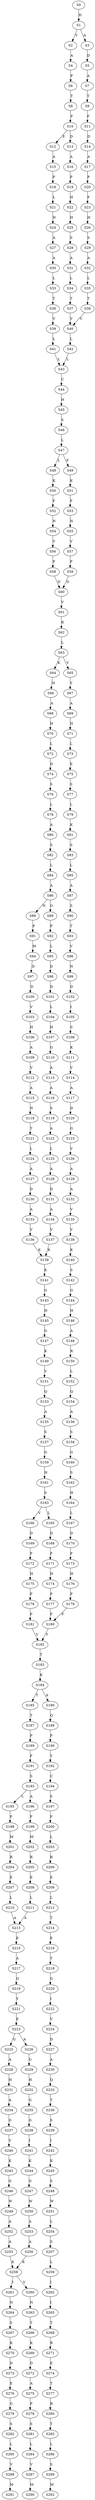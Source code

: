 strict digraph  {
	S0 -> S1 [ label = H ];
	S1 -> S2 [ label = V ];
	S1 -> S3 [ label = A ];
	S2 -> S4 [ label = A ];
	S3 -> S5 [ label = D ];
	S4 -> S6 [ label = P ];
	S5 -> S7 [ label = A ];
	S6 -> S8 [ label = T ];
	S7 -> S9 [ label = T ];
	S8 -> S10 [ label = F ];
	S9 -> S11 [ label = F ];
	S10 -> S12 [ label = E ];
	S10 -> S13 [ label = D ];
	S11 -> S14 [ label = D ];
	S12 -> S15 [ label = A ];
	S13 -> S16 [ label = A ];
	S14 -> S17 [ label = A ];
	S15 -> S18 [ label = P ];
	S16 -> S19 [ label = P ];
	S17 -> S20 [ label = P ];
	S18 -> S21 [ label = L ];
	S19 -> S22 [ label = H ];
	S20 -> S23 [ label = F ];
	S21 -> S24 [ label = H ];
	S22 -> S25 [ label = H ];
	S23 -> S26 [ label = H ];
	S24 -> S27 [ label = A ];
	S25 -> S28 [ label = S ];
	S26 -> S29 [ label = S ];
	S27 -> S30 [ label = A ];
	S28 -> S31 [ label = A ];
	S29 -> S32 [ label = A ];
	S30 -> S33 [ label = L ];
	S31 -> S34 [ label = L ];
	S32 -> S35 [ label = L ];
	S33 -> S36 [ label = T ];
	S34 -> S37 [ label = T ];
	S35 -> S38 [ label = T ];
	S36 -> S39 [ label = V ];
	S37 -> S40 [ label = V ];
	S38 -> S40 [ label = V ];
	S39 -> S41 [ label = L ];
	S40 -> S42 [ label = L ];
	S41 -> S43 [ label = L ];
	S42 -> S43 [ label = L ];
	S43 -> S44 [ label = C ];
	S44 -> S45 [ label = H ];
	S45 -> S46 [ label = S ];
	S46 -> S47 [ label = L ];
	S47 -> S48 [ label = L ];
	S47 -> S49 [ label = F ];
	S48 -> S50 [ label = K ];
	S49 -> S51 [ label = K ];
	S50 -> S52 [ label = F ];
	S51 -> S53 [ label = F ];
	S52 -> S54 [ label = N ];
	S53 -> S55 [ label = N ];
	S54 -> S56 [ label = V ];
	S55 -> S57 [ label = V ];
	S56 -> S58 [ label = P ];
	S57 -> S59 [ label = P ];
	S58 -> S60 [ label = D ];
	S59 -> S60 [ label = D ];
	S60 -> S61 [ label = V ];
	S61 -> S62 [ label = R ];
	S62 -> S63 [ label = L ];
	S63 -> S64 [ label = K ];
	S63 -> S65 [ label = V ];
	S64 -> S66 [ label = H ];
	S65 -> S67 [ label = Y ];
	S66 -> S68 [ label = A ];
	S67 -> S69 [ label = A ];
	S68 -> S70 [ label = H ];
	S69 -> S71 [ label = H ];
	S70 -> S72 [ label = L ];
	S71 -> S73 [ label = L ];
	S72 -> S74 [ label = D ];
	S73 -> S75 [ label = E ];
	S74 -> S76 [ label = S ];
	S75 -> S77 [ label = S ];
	S76 -> S78 [ label = L ];
	S77 -> S79 [ label = L ];
	S78 -> S80 [ label = A ];
	S79 -> S81 [ label = K ];
	S80 -> S82 [ label = S ];
	S81 -> S83 [ label = S ];
	S82 -> S84 [ label = L ];
	S83 -> S85 [ label = L ];
	S84 -> S86 [ label = A ];
	S85 -> S87 [ label = A ];
	S86 -> S88 [ label = N ];
	S86 -> S89 [ label = G ];
	S87 -> S90 [ label = S ];
	S88 -> S91 [ label = P ];
	S89 -> S92 [ label = P ];
	S90 -> S93 [ label = T ];
	S91 -> S94 [ label = M ];
	S92 -> S95 [ label = L ];
	S93 -> S96 [ label = V ];
	S94 -> S97 [ label = D ];
	S95 -> S98 [ label = D ];
	S96 -> S99 [ label = N ];
	S97 -> S100 [ label = D ];
	S98 -> S101 [ label = D ];
	S99 -> S102 [ label = D ];
	S100 -> S103 [ label = V ];
	S101 -> S104 [ label = L ];
	S102 -> S105 [ label = I ];
	S103 -> S106 [ label = H ];
	S104 -> S107 [ label = H ];
	S105 -> S108 [ label = S ];
	S106 -> S109 [ label = A ];
	S107 -> S110 [ label = G ];
	S108 -> S111 [ label = K ];
	S109 -> S112 [ label = V ];
	S110 -> S113 [ label = A ];
	S111 -> S114 [ label = V ];
	S112 -> S115 [ label = A ];
	S113 -> S116 [ label = A ];
	S114 -> S117 [ label = A ];
	S115 -> S118 [ label = N ];
	S116 -> S119 [ label = S ];
	S117 -> S120 [ label = D ];
	S118 -> S121 [ label = T ];
	S119 -> S122 [ label = A ];
	S120 -> S123 [ label = G ];
	S121 -> S124 [ label = L ];
	S122 -> S125 [ label = L ];
	S123 -> S126 [ label = V ];
	S124 -> S127 [ label = A ];
	S125 -> S128 [ label = A ];
	S126 -> S129 [ label = A ];
	S127 -> S130 [ label = D ];
	S128 -> S131 [ label = D ];
	S129 -> S132 [ label = A ];
	S130 -> S133 [ label = A ];
	S131 -> S134 [ label = A ];
	S132 -> S135 [ label = V ];
	S133 -> S136 [ label = V ];
	S134 -> S137 [ label = V ];
	S135 -> S138 [ label = V ];
	S136 -> S139 [ label = K ];
	S137 -> S139 [ label = K ];
	S138 -> S140 [ label = K ];
	S139 -> S141 [ label = K ];
	S140 -> S142 [ label = S ];
	S141 -> S143 [ label = G ];
	S142 -> S144 [ label = G ];
	S143 -> S145 [ label = H ];
	S144 -> S146 [ label = H ];
	S145 -> S147 [ label = G ];
	S146 -> S148 [ label = A ];
	S147 -> S149 [ label = K ];
	S148 -> S150 [ label = R ];
	S149 -> S151 [ label = V ];
	S150 -> S152 [ label = L ];
	S151 -> S153 [ label = Q ];
	S152 -> S154 [ label = Q ];
	S153 -> S155 [ label = A ];
	S154 -> S156 [ label = A ];
	S155 -> S157 [ label = S ];
	S156 -> S158 [ label = S ];
	S157 -> S159 [ label = G ];
	S158 -> S160 [ label = G ];
	S159 -> S161 [ label = H ];
	S160 -> S162 [ label = S ];
	S161 -> S163 [ label = S ];
	S162 -> S164 [ label = H ];
	S163 -> S165 [ label = L ];
	S163 -> S166 [ label = V ];
	S164 -> S167 [ label = L ];
	S165 -> S168 [ label = D ];
	S166 -> S169 [ label = D ];
	S167 -> S170 [ label = D ];
	S168 -> S171 [ label = F ];
	S169 -> S172 [ label = F ];
	S170 -> S173 [ label = F ];
	S171 -> S174 [ label = H ];
	S172 -> S175 [ label = H ];
	S173 -> S176 [ label = H ];
	S174 -> S177 [ label = P ];
	S175 -> S178 [ label = P ];
	S176 -> S179 [ label = P ];
	S177 -> S180 [ label = F ];
	S178 -> S181 [ label = F ];
	S179 -> S180 [ label = F ];
	S180 -> S182 [ label = Y ];
	S181 -> S182 [ label = Y ];
	S182 -> S183 [ label = T ];
	S183 -> S184 [ label = K ];
	S184 -> S185 [ label = T ];
	S184 -> S186 [ label = A ];
	S185 -> S187 [ label = T ];
	S186 -> S188 [ label = Q ];
	S187 -> S189 [ label = P ];
	S188 -> S190 [ label = P ];
	S189 -> S191 [ label = F ];
	S190 -> S192 [ label = Y ];
	S191 -> S193 [ label = S ];
	S192 -> S194 [ label = C ];
	S193 -> S195 [ label = L ];
	S193 -> S196 [ label = A ];
	S194 -> S197 [ label = S ];
	S195 -> S198 [ label = F ];
	S196 -> S199 [ label = F ];
	S197 -> S200 [ label = F ];
	S198 -> S201 [ label = M ];
	S199 -> S202 [ label = M ];
	S200 -> S203 [ label = L ];
	S201 -> S204 [ label = R ];
	S202 -> S205 [ label = R ];
	S203 -> S206 [ label = R ];
	S204 -> S207 [ label = E ];
	S205 -> S208 [ label = E ];
	S206 -> S209 [ label = E ];
	S207 -> S210 [ label = L ];
	S208 -> S211 [ label = L ];
	S209 -> S212 [ label = L ];
	S210 -> S213 [ label = A ];
	S211 -> S213 [ label = A ];
	S212 -> S214 [ label = T ];
	S213 -> S215 [ label = E ];
	S214 -> S216 [ label = E ];
	S215 -> S217 [ label = A ];
	S216 -> S218 [ label = T ];
	S217 -> S219 [ label = G ];
	S218 -> S220 [ label = G ];
	S219 -> S221 [ label = Y ];
	S220 -> S222 [ label = I ];
	S221 -> S223 [ label = E ];
	S222 -> S224 [ label = V ];
	S223 -> S225 [ label = G ];
	S223 -> S226 [ label = A ];
	S224 -> S227 [ label = D ];
	S225 -> S228 [ label = A ];
	S226 -> S229 [ label = G ];
	S227 -> S230 [ label = A ];
	S228 -> S231 [ label = H ];
	S229 -> S232 [ label = H ];
	S230 -> S233 [ label = Q ];
	S231 -> S234 [ label = A ];
	S232 -> S235 [ label = G ];
	S233 -> S236 [ label = T ];
	S234 -> S237 [ label = G ];
	S235 -> S238 [ label = G ];
	S236 -> S239 [ label = S ];
	S237 -> S240 [ label = V ];
	S238 -> S241 [ label = I ];
	S239 -> S242 [ label = I ];
	S240 -> S243 [ label = K ];
	S241 -> S244 [ label = K ];
	S242 -> S245 [ label = K ];
	S243 -> S246 [ label = G ];
	S244 -> S247 [ label = G ];
	S245 -> S248 [ label = S ];
	S246 -> S249 [ label = W ];
	S247 -> S250 [ label = W ];
	S248 -> S251 [ label = W ];
	S249 -> S252 [ label = A ];
	S250 -> S253 [ label = A ];
	S251 -> S254 [ label = L ];
	S252 -> S255 [ label = A ];
	S253 -> S256 [ label = A ];
	S254 -> S257 [ label = S ];
	S255 -> S258 [ label = K ];
	S256 -> S258 [ label = K ];
	S257 -> S259 [ label = L ];
	S258 -> S260 [ label = V ];
	S258 -> S261 [ label = I ];
	S259 -> S262 [ label = I ];
	S260 -> S263 [ label = N ];
	S261 -> S264 [ label = N ];
	S262 -> S265 [ label = I ];
	S263 -> S266 [ label = T ];
	S264 -> S267 [ label = S ];
	S265 -> S268 [ label = T ];
	S266 -> S269 [ label = K ];
	S267 -> S270 [ label = K ];
	S268 -> S271 [ label = R ];
	S269 -> S272 [ label = D ];
	S270 -> S273 [ label = D ];
	S271 -> S274 [ label = E ];
	S272 -> S275 [ label = A ];
	S273 -> S276 [ label = E ];
	S274 -> S277 [ label = T ];
	S275 -> S278 [ label = P ];
	S276 -> S279 [ label = G ];
	S277 -> S280 [ label = R ];
	S278 -> S281 [ label = S ];
	S279 -> S282 [ label = S ];
	S280 -> S283 [ label = T ];
	S281 -> S284 [ label = L ];
	S282 -> S285 [ label = L ];
	S283 -> S286 [ label = L ];
	S284 -> S287 [ label = V ];
	S285 -> S288 [ label = V ];
	S286 -> S289 [ label = S ];
	S287 -> S290 [ label = M ];
	S288 -> S291 [ label = M ];
	S289 -> S292 [ label = M ];
}
